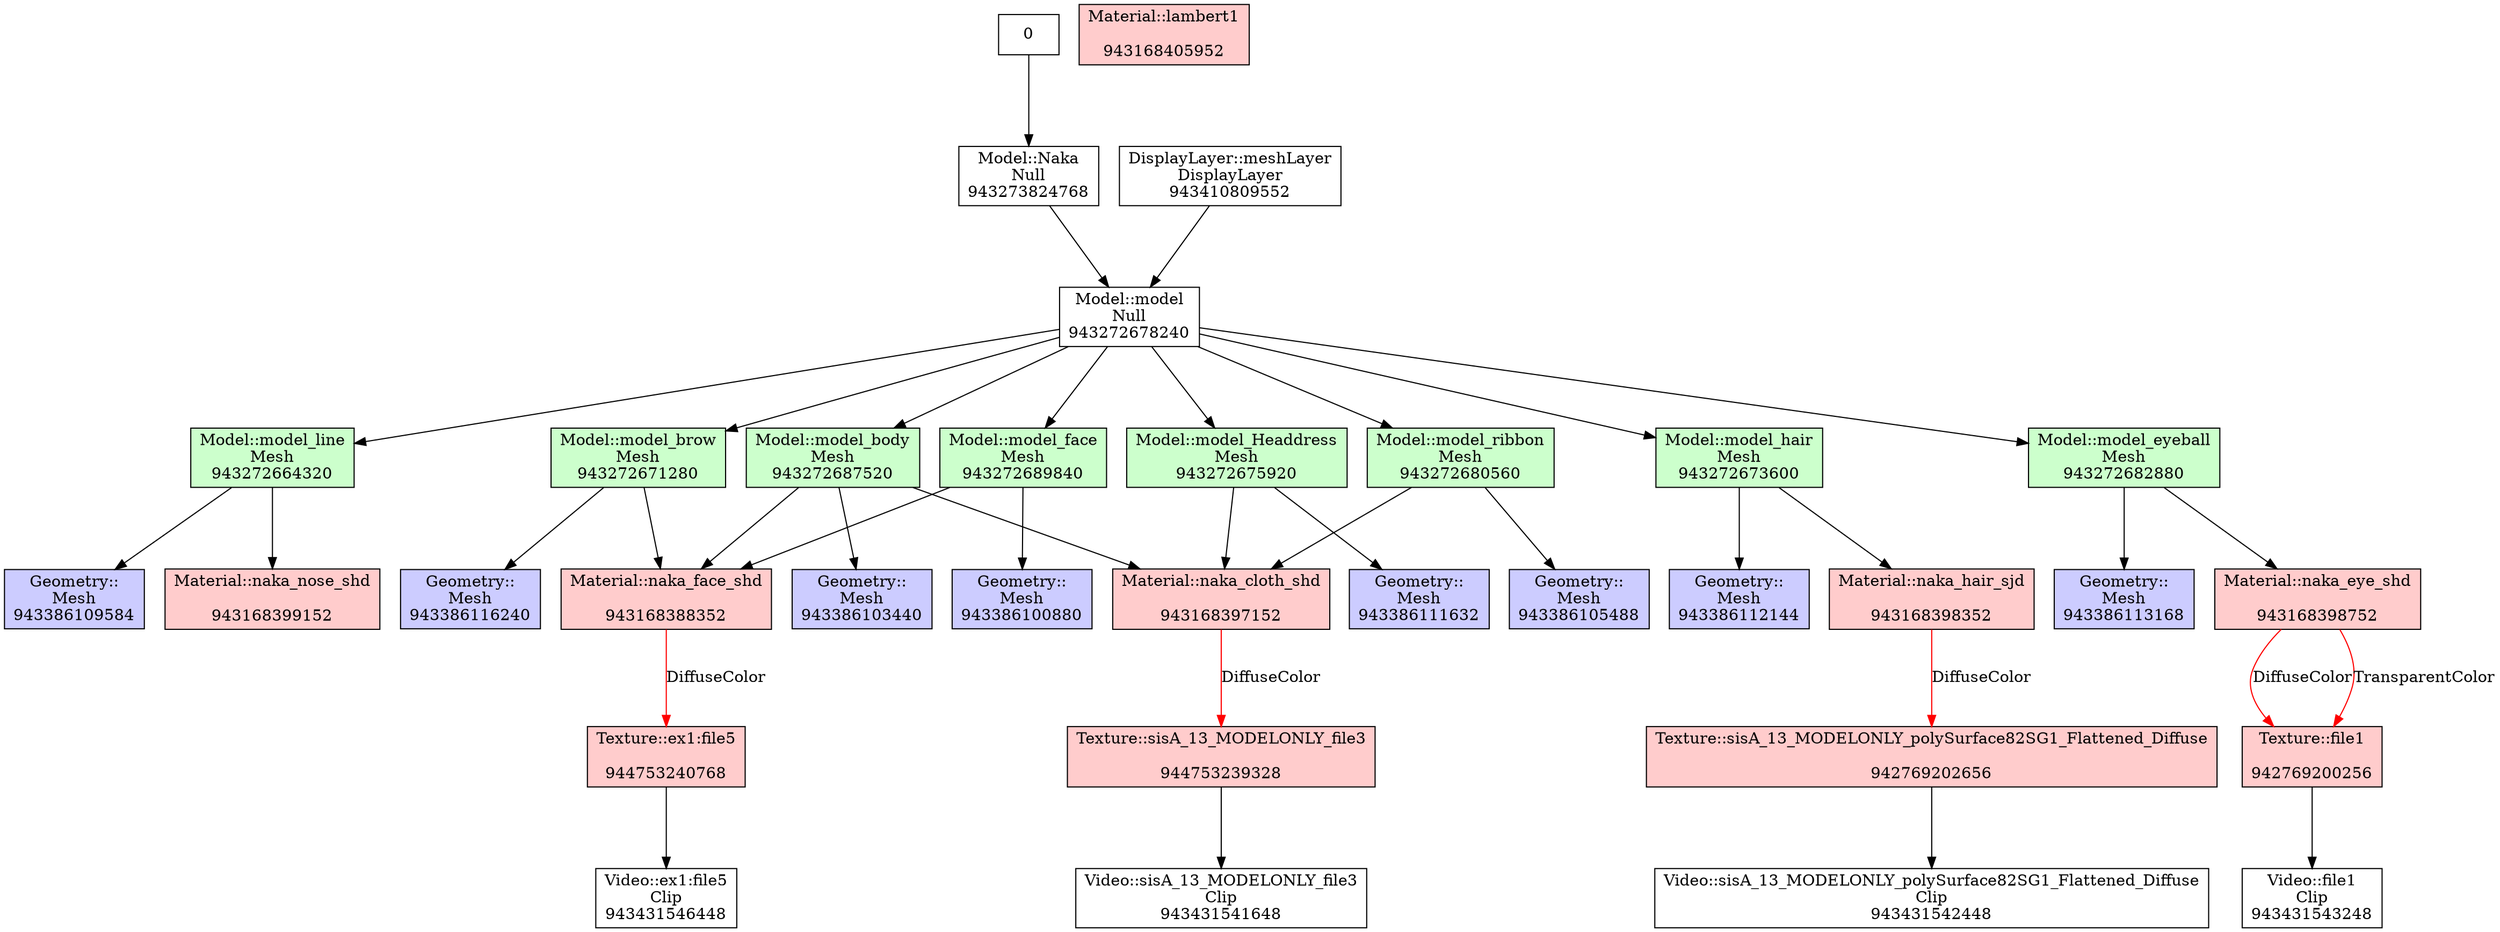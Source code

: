 digraph "../testfiles/naka.fbx" {
	graph [
		ranksep="1.0"
	]
	node [
		shape="box"
	]
	0
	942769200256 [style="filled", label="Texture::file1\n\n942769200256", fillcolor="#ffcccc"]
	942769202656 [fillcolor="#ffcccc", label="Texture::sisA_13_MODELONLY_polySurface82SG1_Flattened_Diffuse\n\n942769202656", style="filled"]
	943168388352 [style="filled", fillcolor="#ffcccc", label="Material::naka_face_shd\n\n943168388352"]
	943168397152 [style="filled", fillcolor="#ffcccc", label="Material::naka_cloth_shd\n\n943168397152"]
	943168398352 [label="Material::naka_hair_sjd\n\n943168398352", fillcolor="#ffcccc", style="filled"]
	943168398752 [style="filled", label="Material::naka_eye_shd\n\n943168398752", fillcolor="#ffcccc"]
	943168399152 [style="filled", label="Material::naka_nose_shd\n\n943168399152", fillcolor="#ffcccc"]
	943168405952 [fillcolor="#ffcccc", style="filled", label="Material::lambert1\n\n943168405952"]
	943272664320 [style="filled", fillcolor="#ccffcc", label="Model::model_line\nMesh\n943272664320"]
	943272671280 [label="Model::model_brow\nMesh\n943272671280", style="filled", fillcolor="#ccffcc"]
	943272673600 [label="Model::model_hair\nMesh\n943272673600", fillcolor="#ccffcc", style="filled"]
	943272675920 [fillcolor="#ccffcc", style="filled", label="Model::model_Headdress\nMesh\n943272675920"]
	943272678240 [label="Model::model\nNull\n943272678240"]
	943272680560 [label="Model::model_ribbon\nMesh\n943272680560", fillcolor="#ccffcc", style="filled"]
	943272682880 [label="Model::model_eyeball\nMesh\n943272682880", fillcolor="#ccffcc", style="filled"]
	943272687520 [label="Model::model_body\nMesh\n943272687520", style="filled", fillcolor="#ccffcc"]
	943272689840 [fillcolor="#ccffcc", label="Model::model_face\nMesh\n943272689840", style="filled"]
	943273824768 [label="Model::Naka\nNull\n943273824768"]
	943386100880 [label="Geometry::\nMesh\n943386100880", style="filled", fillcolor="#ccccff"]
	943386103440 [fillcolor="#ccccff", label="Geometry::\nMesh\n943386103440", style="filled"]
	943386105488 [label="Geometry::\nMesh\n943386105488", style="filled", fillcolor="#ccccff"]
	943386109584 [style="filled", fillcolor="#ccccff", label="Geometry::\nMesh\n943386109584"]
	943386111632 [label="Geometry::\nMesh\n943386111632", fillcolor="#ccccff", style="filled"]
	943386112144 [fillcolor="#ccccff", label="Geometry::\nMesh\n943386112144", style="filled"]
	943386113168 [label="Geometry::\nMesh\n943386113168", fillcolor="#ccccff", style="filled"]
	943386116240 [label="Geometry::\nMesh\n943386116240", fillcolor="#ccccff", style="filled"]
	943410809552 [label="DisplayLayer::meshLayer\nDisplayLayer\n943410809552"]
	943431541648 [label="Video::sisA_13_MODELONLY_file3\nClip\n943431541648"]
	943431542448 [label="Video::sisA_13_MODELONLY_polySurface82SG1_Flattened_Diffuse\nClip\n943431542448"]
	943431543248 [label="Video::file1\nClip\n943431543248"]
	943431546448 [label="Video::ex1:file5\nClip\n943431546448"]
	944753239328 [style="filled", label="Texture::sisA_13_MODELONLY_file3\n\n944753239328", fillcolor="#ffcccc"]
	944753240768 [label="Texture::ex1:file5\n\n944753240768", fillcolor="#ffcccc", style="filled"]
	0 -> 943273824768
	943273824768 -> 943272678240
	943272678240 -> 943272671280
	943272678240 -> 943272664320
	943272678240 -> 943272675920
	943272678240 -> 943272680560
	943272678240 -> 943272673600
	943272678240 -> 943272687520
	943272678240 -> 943272689840
	943272678240 -> 943272682880
	943168388352 -> 944753240768 [color="#ff0000", label="DiffuseColor"]
	944753240768 -> 943431546448
	943272671280 -> 943386116240
	943272671280 -> 943168388352
	943272664320 -> 943386109584
	943272664320 -> 943168399152
	943168397152 -> 944753239328 [color="#ff0000", label="DiffuseColor"]
	944753239328 -> 943431541648
	943272675920 -> 943386111632
	943272675920 -> 943168397152
	943272680560 -> 943386105488
	943272680560 -> 943168397152
	943168398352 -> 942769202656 [label="DiffuseColor", color="#ff0000"]
	942769202656 -> 943431542448
	943272673600 -> 943386112144
	943272673600 -> 943168398352
	943272687520 -> 943386103440
	943272687520 -> 943168388352
	943272687520 -> 943168397152
	943272689840 -> 943386100880
	943272689840 -> 943168388352
	943168398752 -> 942769200256 [label="DiffuseColor", color="#ff0000"]
	943168398752 -> 942769200256 [color="#ff0000", label="TransparentColor"]
	942769200256 -> 943431543248
	943272682880 -> 943386113168
	943272682880 -> 943168398752
	943410809552 -> 943272678240
}
